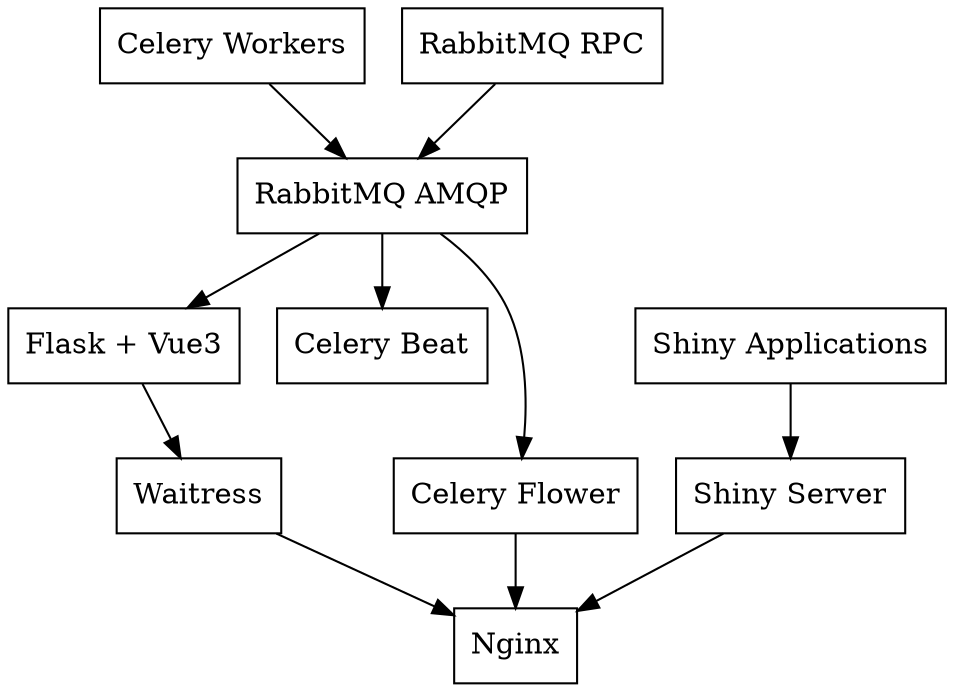 # export by: dot -Tpng -o netStruct.png netStruct.gv

digraph netStruct
{
    graph [rankdir=TB]

    node [shape = box]
    flaskVue3 [label = "Flask + Vue3"]
    celeryWorkers [label = "Celery Workers"]
    celeryBeat [label = "Celery Beat"]
    celeryFlower [label = "Celery Flower"]
    rabbitmqRPC [label = "RabbitMQ RPC"]
    rabbitmqAMQP [label = "RabbitMQ AMQP"]
    shinyServer [label = "Shiny Server"]
    shinyApp [label = "Shiny Applications"]
    waitress [label = "Waitress"]
    nginx [label = "Nginx"]

    {rabbitmqRPC, celeryWorkers} -> rabbitmqAMQP -> flaskVue3 -> waitress -> nginx
    rabbitmqAMQP -> celeryFlower
    rabbitmqAMQP -> celeryBeat
    celeryFlower -> nginx
    shinyApp -> shinyServer -> nginx
}